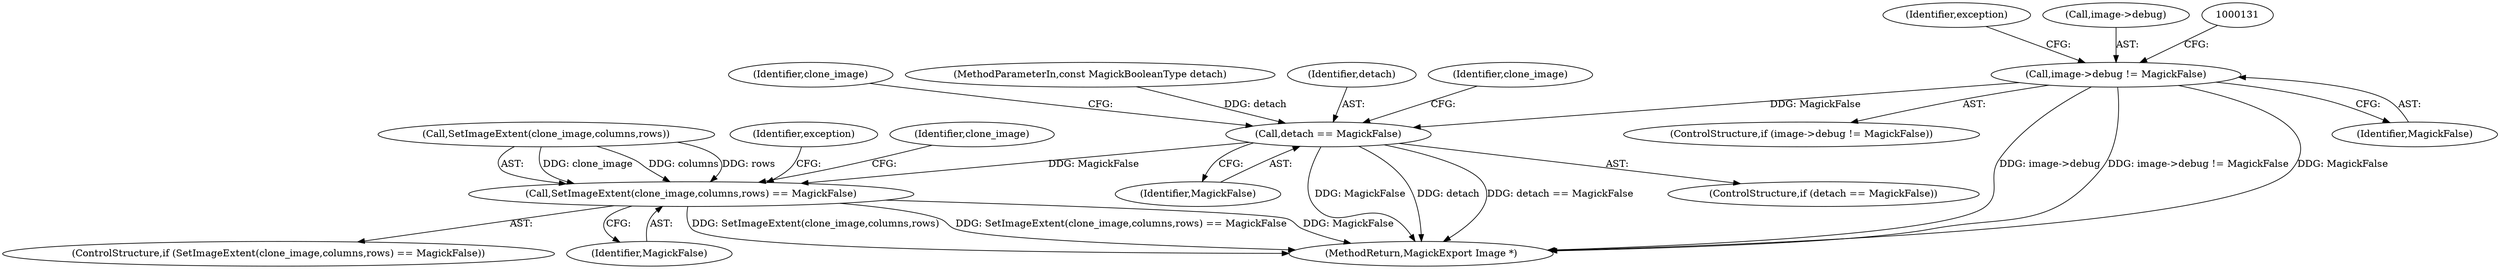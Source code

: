 digraph "0_ImageMagick_01843366d6a7b96e22ad7bb67f3df7d9fd4d5d74@pointer" {
"1000125" [label="(Call,image->debug != MagickFalse)"];
"1000470" [label="(Call,detach == MagickFalse)"];
"1000823" [label="(Call,SetImageExtent(clone_image,columns,rows) == MagickFalse)"];
"1000823" [label="(Call,SetImageExtent(clone_image,columns,rows) == MagickFalse)"];
"1000472" [label="(Identifier,MagickFalse)"];
"1000125" [label="(Call,image->debug != MagickFalse)"];
"1000124" [label="(ControlStructure,if (image->debug != MagickFalse))"];
"1000485" [label="(Identifier,clone_image)"];
"1000822" [label="(ControlStructure,if (SetImageExtent(clone_image,columns,rows) == MagickFalse))"];
"1000828" [label="(Identifier,MagickFalse)"];
"1000824" [label="(Call,SetImageExtent(clone_image,columns,rows))"];
"1000470" [label="(Call,detach == MagickFalse)"];
"1000106" [label="(MethodParameterIn,const MagickBooleanType detach)"];
"1000842" [label="(MethodReturn,MagickExport Image *)"];
"1000471" [label="(Identifier,detach)"];
"1000831" [label="(Identifier,exception)"];
"1000841" [label="(Identifier,clone_image)"];
"1000129" [label="(Identifier,MagickFalse)"];
"1000141" [label="(Identifier,exception)"];
"1000469" [label="(ControlStructure,if (detach == MagickFalse))"];
"1000475" [label="(Identifier,clone_image)"];
"1000126" [label="(Call,image->debug)"];
"1000125" -> "1000124"  [label="AST: "];
"1000125" -> "1000129"  [label="CFG: "];
"1000126" -> "1000125"  [label="AST: "];
"1000129" -> "1000125"  [label="AST: "];
"1000131" -> "1000125"  [label="CFG: "];
"1000141" -> "1000125"  [label="CFG: "];
"1000125" -> "1000842"  [label="DDG: image->debug"];
"1000125" -> "1000842"  [label="DDG: image->debug != MagickFalse"];
"1000125" -> "1000842"  [label="DDG: MagickFalse"];
"1000125" -> "1000470"  [label="DDG: MagickFalse"];
"1000470" -> "1000469"  [label="AST: "];
"1000470" -> "1000472"  [label="CFG: "];
"1000471" -> "1000470"  [label="AST: "];
"1000472" -> "1000470"  [label="AST: "];
"1000475" -> "1000470"  [label="CFG: "];
"1000485" -> "1000470"  [label="CFG: "];
"1000470" -> "1000842"  [label="DDG: MagickFalse"];
"1000470" -> "1000842"  [label="DDG: detach"];
"1000470" -> "1000842"  [label="DDG: detach == MagickFalse"];
"1000106" -> "1000470"  [label="DDG: detach"];
"1000470" -> "1000823"  [label="DDG: MagickFalse"];
"1000823" -> "1000822"  [label="AST: "];
"1000823" -> "1000828"  [label="CFG: "];
"1000824" -> "1000823"  [label="AST: "];
"1000828" -> "1000823"  [label="AST: "];
"1000831" -> "1000823"  [label="CFG: "];
"1000841" -> "1000823"  [label="CFG: "];
"1000823" -> "1000842"  [label="DDG: SetImageExtent(clone_image,columns,rows)"];
"1000823" -> "1000842"  [label="DDG: SetImageExtent(clone_image,columns,rows) == MagickFalse"];
"1000823" -> "1000842"  [label="DDG: MagickFalse"];
"1000824" -> "1000823"  [label="DDG: clone_image"];
"1000824" -> "1000823"  [label="DDG: columns"];
"1000824" -> "1000823"  [label="DDG: rows"];
}

